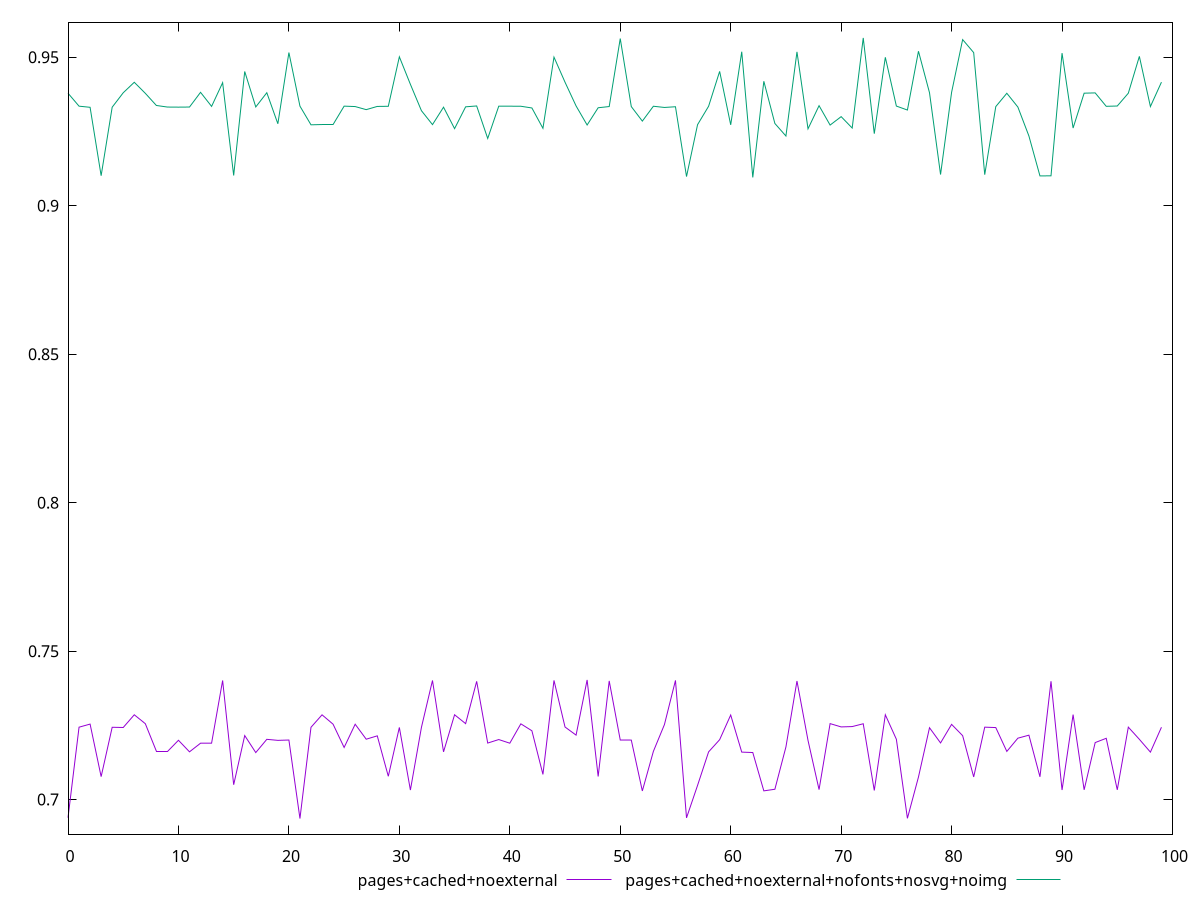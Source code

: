 $_pagesCachedNoexternal <<EOF
0.6939062035722915
0.7243933446217787
0.7254340660176263
0.7077377116089616
0.7243657359343735
0.7242902082451255
0.7285716214027427
0.7255666941632728
0.7161702250990701
0.7161704166757413
0.71998770306431
0.7160917835998779
0.7189996658683573
0.7190195219850818
0.7401314883228963
0.7050095303391337
0.7215759861902097
0.7158418905709695
0.7203025420212729
0.7199563192949395
0.7200693897442045
0.693633431382311
0.7243589630081337
0.728556178603274
0.7253992900297732
0.717566930498178
0.7253905477265402
0.7203447666970715
0.721475370201183
0.7078548315183223
0.7243172894248819
0.7032148922227457
0.7243509450007355
0.7401301140197276
0.7160832261031232
0.728581497983053
0.7255896759978938
0.7398347052158339
0.7190470371410346
0.7202305100019967
0.7190016842185475
0.7255235799489435
0.7231882162928887
0.7084886989892675
0.7401512175674978
0.7244574120719818
0.7217217958924386
0.7403007450655116
0.7077981577287369
0.7399802823189373
0.7200741844384584
0.7200534593177843
0.7029204508617969
0.7162454740224549
0.7252706424491231
0.7401492803115144
0.6938570846009307
0.7047927791553852
0.7160818739023148
0.7201856764196236
0.7284899850158351
0.7159994748952065
0.7158564379543947
0.7029467100163762
0.7034884168573806
0.7177327357033287
0.7399466900375606
0.7199369116106564
0.7033687856457743
0.7255953433222766
0.7244857695132708
0.7245990648194612
0.7255471813747002
0.7030753122729471
0.7285681313589245
0.7203274435297154
0.6936985149463072
0.7075998136597653
0.7242059203153574
0.7190882774892664
0.725344221918499
0.7215391447782779
0.7076393181415469
0.7244028722093657
0.7242649147160795
0.7162311313495421
0.7206908938851256
0.7217041365021265
0.7076773123147501
0.7398610774724613
0.7032292440588059
0.7286241809713596
0.703293376471411
0.7192087400318745
0.7206506451860067
0.7032928863863126
0.7244061733317705
0.7203112581836072
0.7159949136449397
0.7243708565926502
EOF
$_pagesCachedNoexternalNofontsNosvgNoimg <<EOF
0.937912032784535
0.933544510856084
0.9331646698803074
0.9101252192416562
0.9332004015641554
0.9380619391076624
0.9415935007922133
0.9378719889466742
0.9337829984633068
0.933250069089205
0.9332189601111829
0.933254756142626
0.9382074299112757
0.9334704191309722
0.9414606951847893
0.9102109595051942
0.9452256998672052
0.9332855772958869
0.9380728186748768
0.9276181891888843
0.9516068094234881
0.9335582229209352
0.9272668057192446
0.9273625720045879
0.927363849503581
0.9335578548009095
0.9334145930463912
0.9323798137508049
0.9334607220594888
0.9335067634923552
0.9501708436203735
0.9409042096065418
0.9320198937839507
0.9273333290608725
0.9332081490672327
0.9259792578612164
0.9333266157701121
0.9336185097167311
0.9226685120812858
0.9335509526522862
0.9335402552716707
0.9335198101945312
0.9329410517351794
0.9260871243404826
0.9500634129171966
0.9416160303161792
0.9336274952152452
0.9272021974089796
0.9330131172012673
0.9334177319123
0.9563229509338737
0.9334102079417218
0.9285164899664735
0.9335217664174599
0.9331142018347971
0.9333527221524982
0.9098349044948523
0.92731814365444
0.9335248106974053
0.9452573609599046
0.927251558367582
0.9518810777216892
0.909549516258911
0.9419354805073995
0.9277210931544935
0.9234969506665233
0.9518419649398028
0.9259149336833704
0.9337145845454593
0.9271795811586949
0.9300221231085039
0.926183708890268
0.9565363384250842
0.9242848955702544
0.9500015477480703
0.933578351337976
0.9322451787580261
0.9520487092222816
0.9380676840263747
0.9105188275709558
0.9382022949355818
0.9559681334797737
0.9515846798813995
0.9104704631978062
0.9334047073111883
0.9378887713442284
0.9332531623702875
0.9234975045754102
0.9100534501628502
0.9100901399744307
0.9514072956835541
0.9261783316263749
0.9379231330813179
0.9380159045033668
0.933498984683833
0.9335994513518868
0.9379122889324454
0.9503220111122042
0.9334169476653116
0.9416305709334177
EOF
set key outside below
set terminal pngcairo
set output "report_00006_2020-11-02T20-21-41.718Z/performance_score/performance_score_pages+cached+noexternal_pages+cached+noexternal+nofonts+nosvg+noimg.png"
set yrange [0.6883753732414556:0.9617943965659397]
plot $_pagesCachedNoexternal title "pages+cached+noexternal" with line ,$_pagesCachedNoexternalNofontsNosvgNoimg title "pages+cached+noexternal+nofonts+nosvg+noimg" with line ,